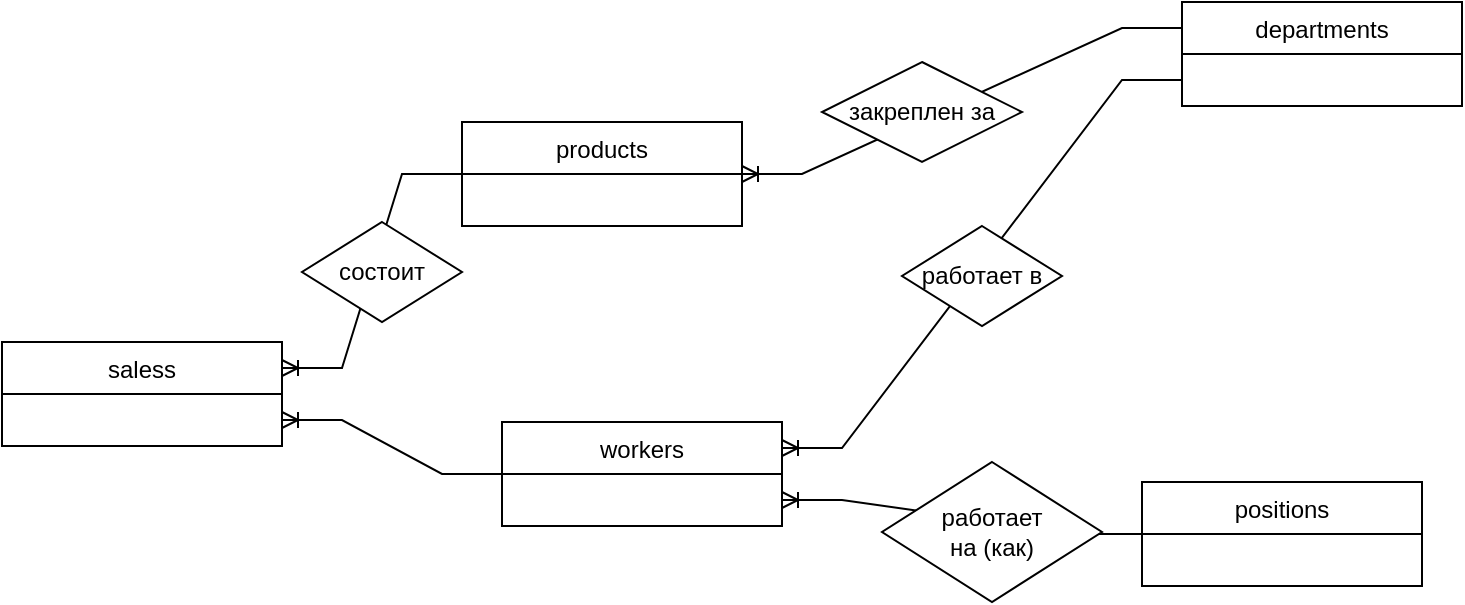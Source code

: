 <mxfile version="20.2.3" type="device"><diagram id="lx7qqPyhc6cYCpTaEuHb" name="Page-1"><mxGraphModel dx="1094" dy="665" grid="1" gridSize="10" guides="1" tooltips="1" connect="1" arrows="1" fold="1" page="1" pageScale="1" pageWidth="850" pageHeight="1100" math="0" shadow="0"><root><mxCell id="0"/><mxCell id="1" parent="0"/><mxCell id="XEDU0qMUvrwLysxF6zDs-1" value="saless" style="swimlane;fontStyle=0;childLayout=stackLayout;horizontal=1;startSize=26;fillColor=none;horizontalStack=0;resizeParent=1;resizeParentMax=0;resizeLast=0;collapsible=1;marginBottom=0;" vertex="1" parent="1"><mxGeometry x="70" y="400" width="140" height="52" as="geometry"/></mxCell><mxCell id="XEDU0qMUvrwLysxF6zDs-5" value="positions" style="swimlane;fontStyle=0;childLayout=stackLayout;horizontal=1;startSize=26;fillColor=none;horizontalStack=0;resizeParent=1;resizeParentMax=0;resizeLast=0;collapsible=1;marginBottom=0;" vertex="1" parent="1"><mxGeometry x="640" y="470" width="140" height="52" as="geometry"/></mxCell><mxCell id="XEDU0qMUvrwLysxF6zDs-6" value="workers" style="swimlane;fontStyle=0;childLayout=stackLayout;horizontal=1;startSize=26;fillColor=none;horizontalStack=0;resizeParent=1;resizeParentMax=0;resizeLast=0;collapsible=1;marginBottom=0;" vertex="1" parent="1"><mxGeometry x="320" y="440" width="140" height="52" as="geometry"/></mxCell><mxCell id="XEDU0qMUvrwLysxF6zDs-7" value="products" style="swimlane;fontStyle=0;childLayout=stackLayout;horizontal=1;startSize=26;fillColor=none;horizontalStack=0;resizeParent=1;resizeParentMax=0;resizeLast=0;collapsible=1;marginBottom=0;" vertex="1" parent="1"><mxGeometry x="300" y="290" width="140" height="52" as="geometry"/></mxCell><mxCell id="XEDU0qMUvrwLysxF6zDs-8" value="departments" style="swimlane;fontStyle=0;childLayout=stackLayout;horizontal=1;startSize=26;fillColor=none;horizontalStack=0;resizeParent=1;resizeParentMax=0;resizeLast=0;collapsible=1;marginBottom=0;" vertex="1" parent="1"><mxGeometry x="660" y="230" width="140" height="52" as="geometry"/></mxCell><mxCell id="XEDU0qMUvrwLysxF6zDs-9" value="" style="edgeStyle=entityRelationEdgeStyle;fontSize=12;html=1;endArrow=ERoneToMany;rounded=0;exitX=0;exitY=0.5;exitDx=0;exitDy=0;entryX=1;entryY=0.75;entryDx=0;entryDy=0;" edge="1" parent="1" source="XEDU0qMUvrwLysxF6zDs-6" target="XEDU0qMUvrwLysxF6zDs-1"><mxGeometry width="100" height="100" relative="1" as="geometry"><mxPoint x="270" y="540" as="sourcePoint"/><mxPoint x="230" y="510" as="targetPoint"/></mxGeometry></mxCell><mxCell id="XEDU0qMUvrwLysxF6zDs-10" value="" style="edgeStyle=entityRelationEdgeStyle;fontSize=12;html=1;endArrow=ERoneToMany;rounded=0;entryX=1;entryY=0.25;entryDx=0;entryDy=0;exitX=0;exitY=0.5;exitDx=0;exitDy=0;" edge="1" parent="1" source="XEDU0qMUvrwLysxF6zDs-7" target="XEDU0qMUvrwLysxF6zDs-1"><mxGeometry width="100" height="100" relative="1" as="geometry"><mxPoint x="230" y="250" as="sourcePoint"/><mxPoint x="380" y="426" as="targetPoint"/></mxGeometry></mxCell><mxCell id="XEDU0qMUvrwLysxF6zDs-11" value="" style="edgeStyle=entityRelationEdgeStyle;fontSize=12;html=1;endArrow=ERoneToMany;rounded=0;exitX=0;exitY=0.5;exitDx=0;exitDy=0;entryX=1;entryY=0.75;entryDx=0;entryDy=0;" edge="1" parent="1" source="XEDU0qMUvrwLysxF6zDs-5" target="XEDU0qMUvrwLysxF6zDs-6"><mxGeometry width="100" height="100" relative="1" as="geometry"><mxPoint x="290" y="456" as="sourcePoint"/><mxPoint x="490" y="550" as="targetPoint"/></mxGeometry></mxCell><mxCell id="XEDU0qMUvrwLysxF6zDs-12" value="" style="edgeStyle=entityRelationEdgeStyle;fontSize=12;html=1;endArrow=ERoneToMany;rounded=0;exitX=0;exitY=0.75;exitDx=0;exitDy=0;entryX=1;entryY=0.25;entryDx=0;entryDy=0;" edge="1" parent="1" source="XEDU0qMUvrwLysxF6zDs-8" target="XEDU0qMUvrwLysxF6zDs-6"><mxGeometry width="100" height="100" relative="1" as="geometry"><mxPoint x="300" y="466" as="sourcePoint"/><mxPoint x="620" y="330" as="targetPoint"/></mxGeometry></mxCell><mxCell id="XEDU0qMUvrwLysxF6zDs-13" value="" style="edgeStyle=entityRelationEdgeStyle;fontSize=12;html=1;endArrow=ERoneToMany;rounded=0;entryX=1;entryY=0.5;entryDx=0;entryDy=0;exitX=0;exitY=0.25;exitDx=0;exitDy=0;" edge="1" parent="1" source="XEDU0qMUvrwLysxF6zDs-8" target="XEDU0qMUvrwLysxF6zDs-7"><mxGeometry width="100" height="100" relative="1" as="geometry"><mxPoint x="540" y="210" as="sourcePoint"/><mxPoint x="540" y="306" as="targetPoint"/></mxGeometry></mxCell><mxCell id="XEDU0qMUvrwLysxF6zDs-14" value="работает в" style="rhombus;whiteSpace=wrap;html=1;" vertex="1" parent="1"><mxGeometry x="520" y="342" width="80" height="50" as="geometry"/></mxCell><mxCell id="XEDU0qMUvrwLysxF6zDs-15" value="закреплен за" style="rhombus;whiteSpace=wrap;html=1;" vertex="1" parent="1"><mxGeometry x="480" y="260" width="100" height="50" as="geometry"/></mxCell><mxCell id="XEDU0qMUvrwLysxF6zDs-16" value="состоит" style="rhombus;whiteSpace=wrap;html=1;" vertex="1" parent="1"><mxGeometry x="220" y="340" width="80" height="50" as="geometry"/></mxCell><mxCell id="XEDU0qMUvrwLysxF6zDs-17" value="работает&lt;br&gt;на (как)" style="rhombus;whiteSpace=wrap;html=1;" vertex="1" parent="1"><mxGeometry x="510" y="460" width="110" height="70" as="geometry"/></mxCell></root></mxGraphModel></diagram></mxfile>